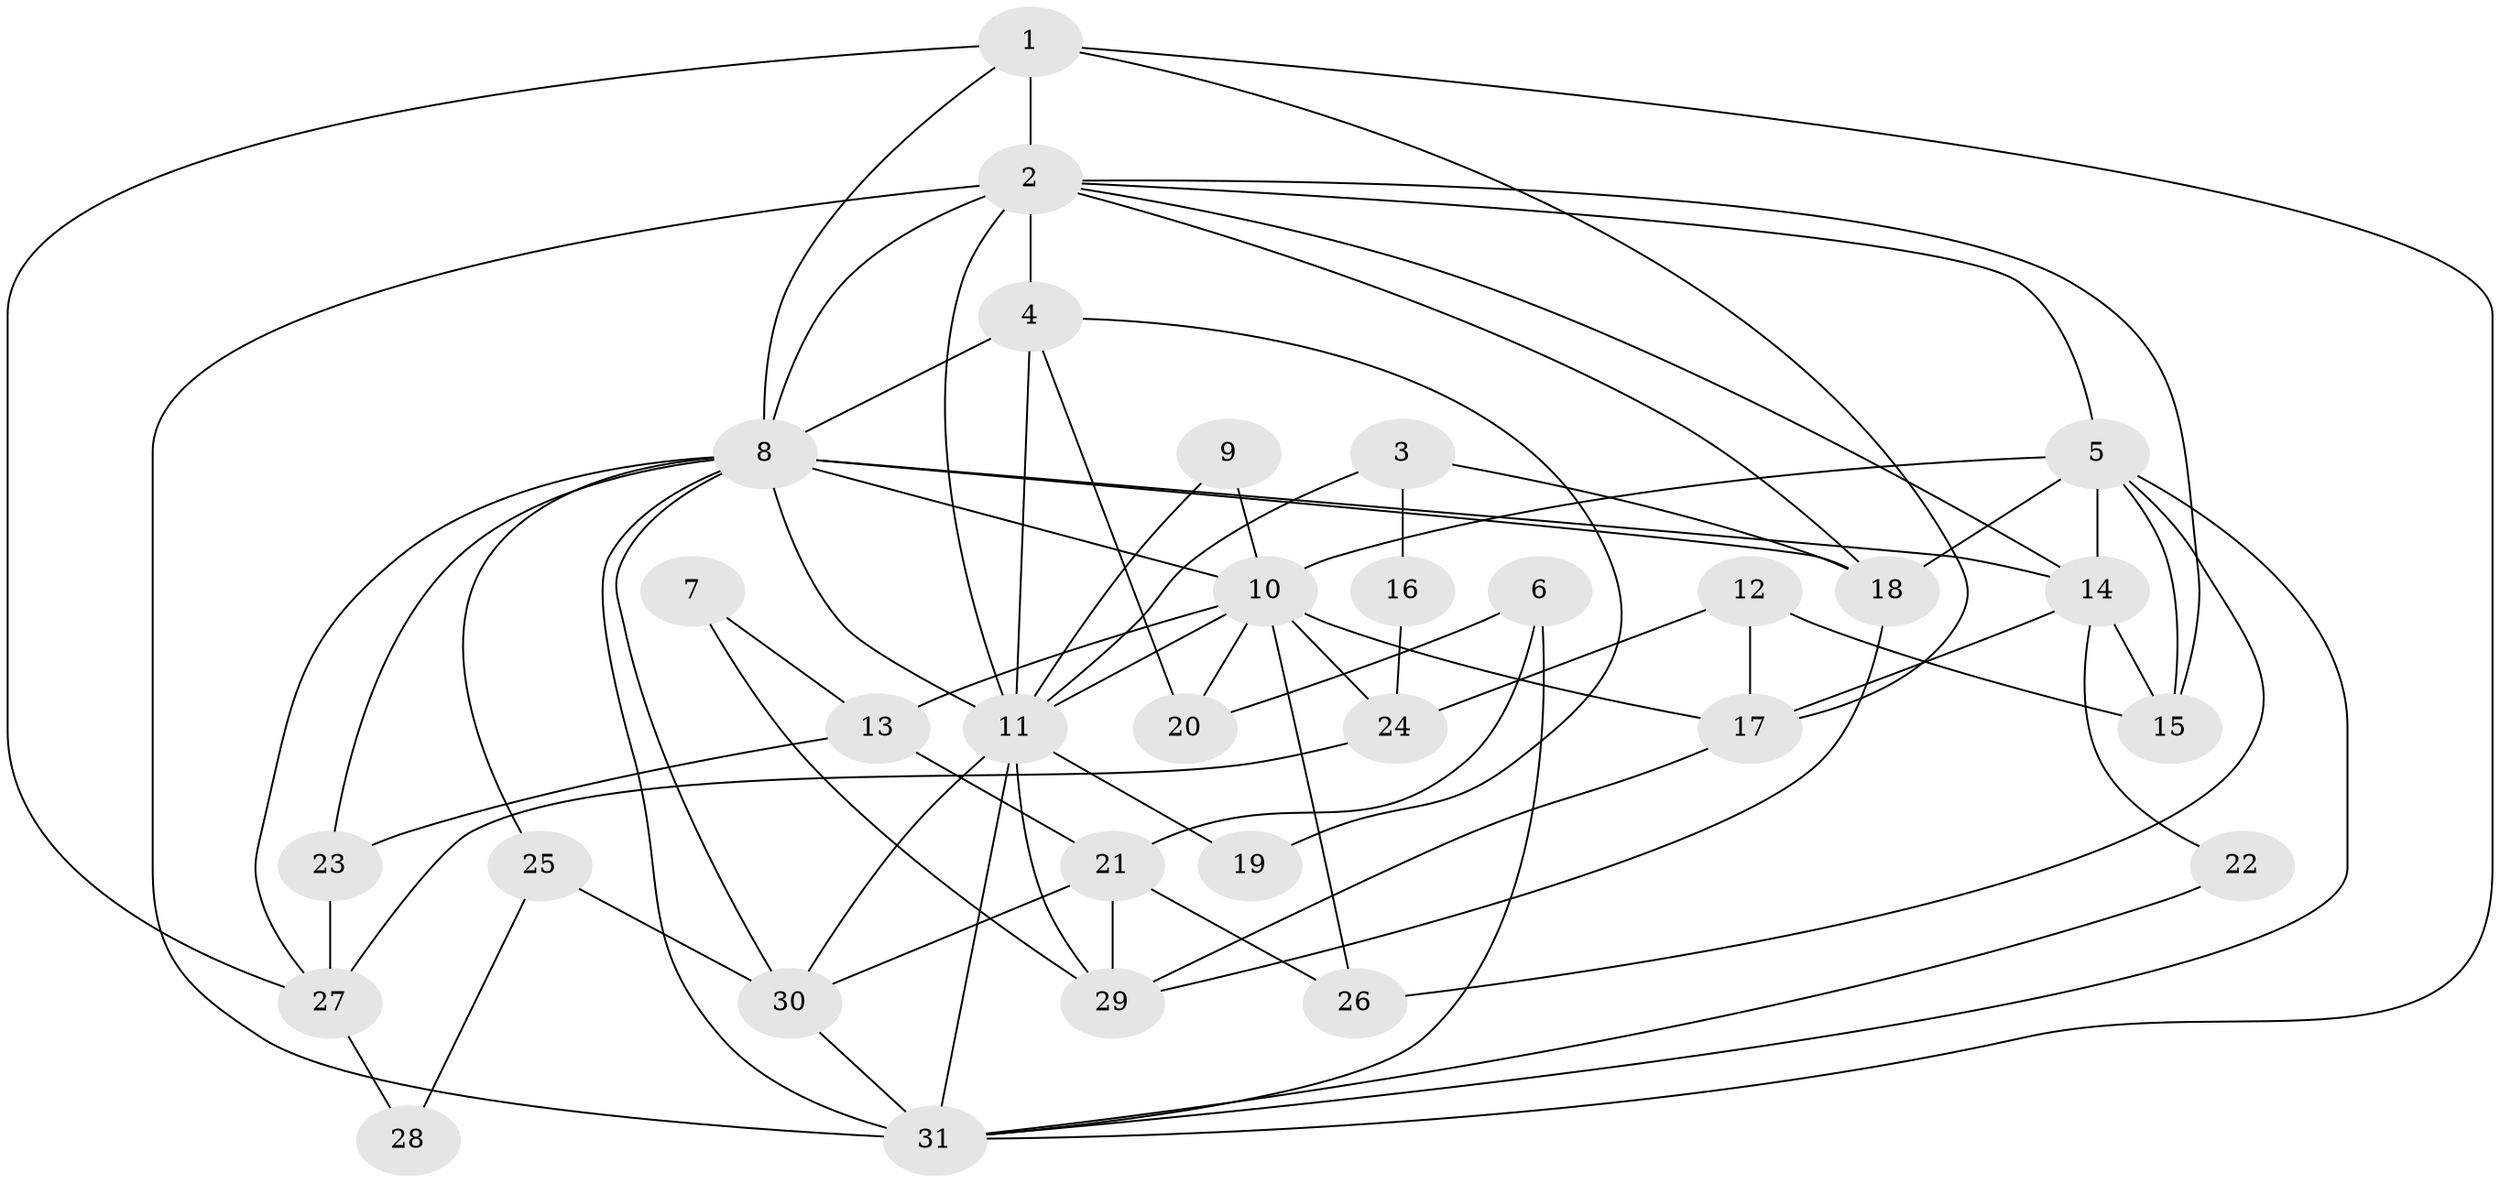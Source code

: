 // original degree distribution, {4: 0.26229508196721313, 5: 0.2459016393442623, 3: 0.22950819672131148, 2: 0.14754098360655737, 6: 0.09836065573770492, 9: 0.01639344262295082}
// Generated by graph-tools (version 1.1) at 2025/36/03/09/25 02:36:15]
// undirected, 31 vertices, 73 edges
graph export_dot {
graph [start="1"]
  node [color=gray90,style=filled];
  1;
  2;
  3;
  4;
  5;
  6;
  7;
  8;
  9;
  10;
  11;
  12;
  13;
  14;
  15;
  16;
  17;
  18;
  19;
  20;
  21;
  22;
  23;
  24;
  25;
  26;
  27;
  28;
  29;
  30;
  31;
  1 -- 2 [weight=2.0];
  1 -- 8 [weight=1.0];
  1 -- 17 [weight=1.0];
  1 -- 27 [weight=1.0];
  1 -- 31 [weight=1.0];
  2 -- 4 [weight=1.0];
  2 -- 5 [weight=1.0];
  2 -- 8 [weight=1.0];
  2 -- 11 [weight=1.0];
  2 -- 14 [weight=1.0];
  2 -- 15 [weight=1.0];
  2 -- 18 [weight=1.0];
  2 -- 31 [weight=2.0];
  3 -- 11 [weight=1.0];
  3 -- 16 [weight=1.0];
  3 -- 18 [weight=1.0];
  4 -- 8 [weight=1.0];
  4 -- 11 [weight=2.0];
  4 -- 19 [weight=1.0];
  4 -- 20 [weight=2.0];
  5 -- 10 [weight=1.0];
  5 -- 14 [weight=5.0];
  5 -- 15 [weight=1.0];
  5 -- 18 [weight=1.0];
  5 -- 26 [weight=1.0];
  5 -- 31 [weight=1.0];
  6 -- 20 [weight=1.0];
  6 -- 21 [weight=1.0];
  6 -- 31 [weight=1.0];
  7 -- 13 [weight=1.0];
  7 -- 29 [weight=1.0];
  8 -- 10 [weight=3.0];
  8 -- 11 [weight=1.0];
  8 -- 14 [weight=1.0];
  8 -- 18 [weight=1.0];
  8 -- 23 [weight=1.0];
  8 -- 25 [weight=1.0];
  8 -- 27 [weight=1.0];
  8 -- 30 [weight=1.0];
  8 -- 31 [weight=1.0];
  9 -- 10 [weight=1.0];
  9 -- 11 [weight=1.0];
  10 -- 11 [weight=1.0];
  10 -- 13 [weight=1.0];
  10 -- 17 [weight=1.0];
  10 -- 20 [weight=2.0];
  10 -- 24 [weight=1.0];
  10 -- 26 [weight=1.0];
  11 -- 19 [weight=2.0];
  11 -- 29 [weight=1.0];
  11 -- 30 [weight=1.0];
  11 -- 31 [weight=1.0];
  12 -- 15 [weight=1.0];
  12 -- 17 [weight=1.0];
  12 -- 24 [weight=1.0];
  13 -- 21 [weight=1.0];
  13 -- 23 [weight=1.0];
  14 -- 15 [weight=2.0];
  14 -- 17 [weight=1.0];
  14 -- 22 [weight=1.0];
  16 -- 24 [weight=1.0];
  17 -- 29 [weight=1.0];
  18 -- 29 [weight=1.0];
  21 -- 26 [weight=1.0];
  21 -- 29 [weight=1.0];
  21 -- 30 [weight=1.0];
  22 -- 31 [weight=1.0];
  23 -- 27 [weight=1.0];
  24 -- 27 [weight=1.0];
  25 -- 28 [weight=1.0];
  25 -- 30 [weight=1.0];
  27 -- 28 [weight=1.0];
  30 -- 31 [weight=1.0];
}
